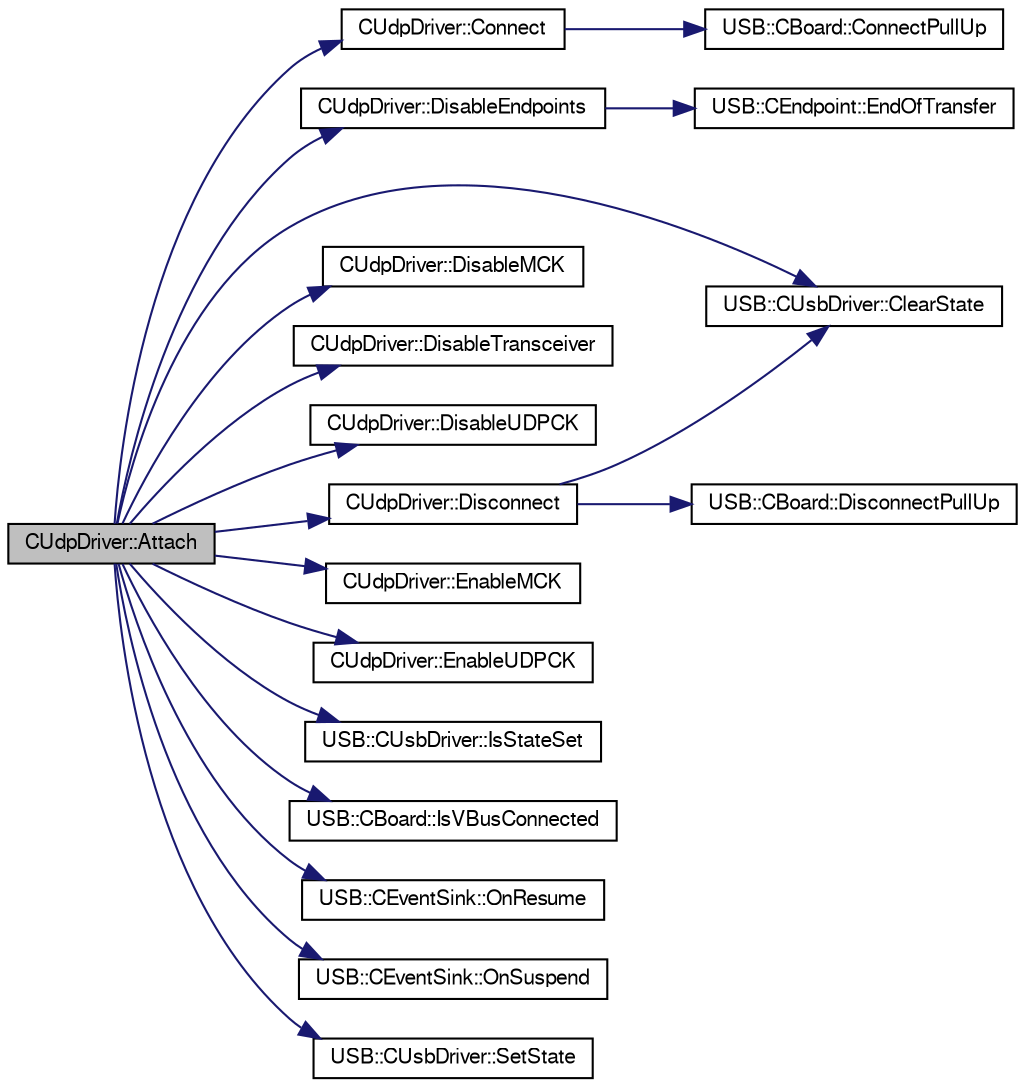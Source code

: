 digraph G
{
  bgcolor="transparent";
  edge [fontname="FreeSans",fontsize=10,labelfontname="FreeSans",labelfontsize=10];
  node [fontname="FreeSans",fontsize=10,shape=record];
  rankdir=LR;
  Node1 [label="CUdpDriver::Attach",height=0.2,width=0.4,color="black", fillcolor="grey75", style="filled" fontcolor="black"];
  Node1 -> Node2 [color="midnightblue",fontsize=10,style="solid",fontname="FreeSans"];
  Node2 [label="USB::CUsbDriver::ClearState",height=0.2,width=0.4,color="black",URL="$class_u_s_b_1_1_c_usb_driver.html#1aab07c6a713076a742c535c0dec3d38",tooltip="Clear flag(s) in dStatus register. If the method is called without arguments, it..."];
  Node1 -> Node3 [color="midnightblue",fontsize=10,style="solid",fontname="FreeSans"];
  Node3 [label="CUdpDriver::Connect",height=0.2,width=0.4,color="black",URL="$class_c_udp_driver.html#9721403973d6af1963a444ab7c8ca162",tooltip="Connects the device to the USB."];
  Node3 -> Node4 [color="midnightblue",fontsize=10,style="solid",fontname="FreeSans"];
  Node4 [label="USB::CBoard::ConnectPullUp",height=0.2,width=0.4,color="black",URL="$class_u_s_b_1_1_c_board.html#5550fe5459fe574a081e2a9169902855",tooltip="Enables the external pull-up on D+ associated with the specified USB controller."];
  Node1 -> Node5 [color="midnightblue",fontsize=10,style="solid",fontname="FreeSans"];
  Node5 [label="CUdpDriver::DisableEndpoints",height=0.2,width=0.4,color="black",URL="$class_c_udp_driver.html#0054634921075da975122a537e1b6bca",tooltip="Disable all endpoints (except control endpoint 0), aborting current transfers if..."];
  Node5 -> Node6 [color="midnightblue",fontsize=10,style="solid",fontname="FreeSans"];
  Node6 [label="USB::CEndpoint::EndOfTransfer",height=0.2,width=0.4,color="black",URL="$class_u_s_b_1_1_c_endpoint.html#3bd504d483b3e015cee4d1ebbc02dc1f",tooltip="Invokes the callback associated with a finished transfer on an endpoint."];
  Node1 -> Node7 [color="midnightblue",fontsize=10,style="solid",fontname="FreeSans"];
  Node7 [label="CUdpDriver::DisableMCK",height=0.2,width=0.4,color="black",URL="$class_c_udp_driver.html#649855193003a419cd39c5a66fa30503",tooltip="Disables the peripheral clock of the USB controller associated with the specified..."];
  Node1 -> Node8 [color="midnightblue",fontsize=10,style="solid",fontname="FreeSans"];
  Node8 [label="CUdpDriver::DisableTransceiver",height=0.2,width=0.4,color="black",URL="$class_c_udp_driver.html#5e1d3b5c810e5a6cc75b8b0e5038ec43",tooltip="Disables the transceiver of the USB controller associated with the specified USB..."];
  Node1 -> Node9 [color="midnightblue",fontsize=10,style="solid",fontname="FreeSans"];
  Node9 [label="CUdpDriver::DisableUDPCK",height=0.2,width=0.4,color="black",URL="$class_c_udp_driver.html#7bff10dc4515c32a205d274728ed7681",tooltip="Disables the 48MHz clock of the USB controller associated with the specified USB..."];
  Node1 -> Node10 [color="midnightblue",fontsize=10,style="solid",fontname="FreeSans"];
  Node10 [label="CUdpDriver::Disconnect",height=0.2,width=0.4,color="black",URL="$class_c_udp_driver.html#a42ff5ccc0e5a31aee80d2d837ccf67f",tooltip="Disconnects the device from the USB."];
  Node10 -> Node2 [color="midnightblue",fontsize=10,style="solid",fontname="FreeSans"];
  Node10 -> Node11 [color="midnightblue",fontsize=10,style="solid",fontname="FreeSans"];
  Node11 [label="USB::CBoard::DisconnectPullUp",height=0.2,width=0.4,color="black",URL="$class_u_s_b_1_1_c_board.html#da0b27b342d2be38a79afae503469d69",tooltip="Disables the external pull-up on D+ associated with the specified USB controller..."];
  Node1 -> Node12 [color="midnightblue",fontsize=10,style="solid",fontname="FreeSans"];
  Node12 [label="CUdpDriver::EnableMCK",height=0.2,width=0.4,color="black",URL="$class_c_udp_driver.html#57f192544cb44433586de297a23747ca",tooltip="Enables the peripheral clock of the USB controller associated with the specified..."];
  Node1 -> Node13 [color="midnightblue",fontsize=10,style="solid",fontname="FreeSans"];
  Node13 [label="CUdpDriver::EnableUDPCK",height=0.2,width=0.4,color="black",URL="$class_c_udp_driver.html#473b05382c7ea862fdc3f195deed2f76",tooltip="Enables the 48MHz clock of the USB controller associated with the specified USB driver..."];
  Node1 -> Node14 [color="midnightblue",fontsize=10,style="solid",fontname="FreeSans"];
  Node14 [label="USB::CUsbDriver::IsStateSet",height=0.2,width=0.4,color="black",URL="$class_u_s_b_1_1_c_usb_driver.html#ba060d49b6d1b7150245405dec92a2e2",tooltip="Poll the status of flags in dStatus register."];
  Node1 -> Node15 [color="midnightblue",fontsize=10,style="solid",fontname="FreeSans"];
  Node15 [label="USB::CBoard::IsVBusConnected",height=0.2,width=0.4,color="black",URL="$class_u_s_b_1_1_c_board.html#297c9c1af35a42a7af02db149f37f098",tooltip="Indicates the state of the VBus power line associated with the specified interface..."];
  Node1 -> Node16 [color="midnightblue",fontsize=10,style="solid",fontname="FreeSans"];
  Node16 [label="USB::CEventSink::OnResume",height=0.2,width=0.4,color="black",URL="$class_u_s_b_1_1_c_event_sink.html#8fc43e92b17a2f78210d5589dc5fd5aa",tooltip="Resume callback function."];
  Node1 -> Node17 [color="midnightblue",fontsize=10,style="solid",fontname="FreeSans"];
  Node17 [label="USB::CEventSink::OnSuspend",height=0.2,width=0.4,color="black",URL="$class_u_s_b_1_1_c_event_sink.html#0a3d24d72b781f87e39d873cfda6dd9c",tooltip="Suspend callback function."];
  Node1 -> Node18 [color="midnightblue",fontsize=10,style="solid",fontname="FreeSans"];
  Node18 [label="USB::CUsbDriver::SetState",height=0.2,width=0.4,color="black",URL="$class_u_s_b_1_1_c_usb_driver.html#a64fb09dc12bfcd63241ed9f8cd282d9",tooltip="Set flag(s) in dStatus register."];
}
